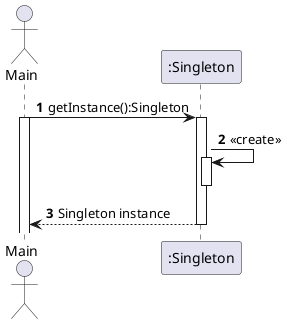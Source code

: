 @startuml singleton
autonumber

actor Main
participant ":Singleton" as singleton

Main -> singleton : getInstance():Singleton
activate Main
activate singleton
singleton -> singleton : <<create>>
activate singleton
deactivate singleton
singleton --> Main : Singleton instance
deactivate singleton
@enduml
